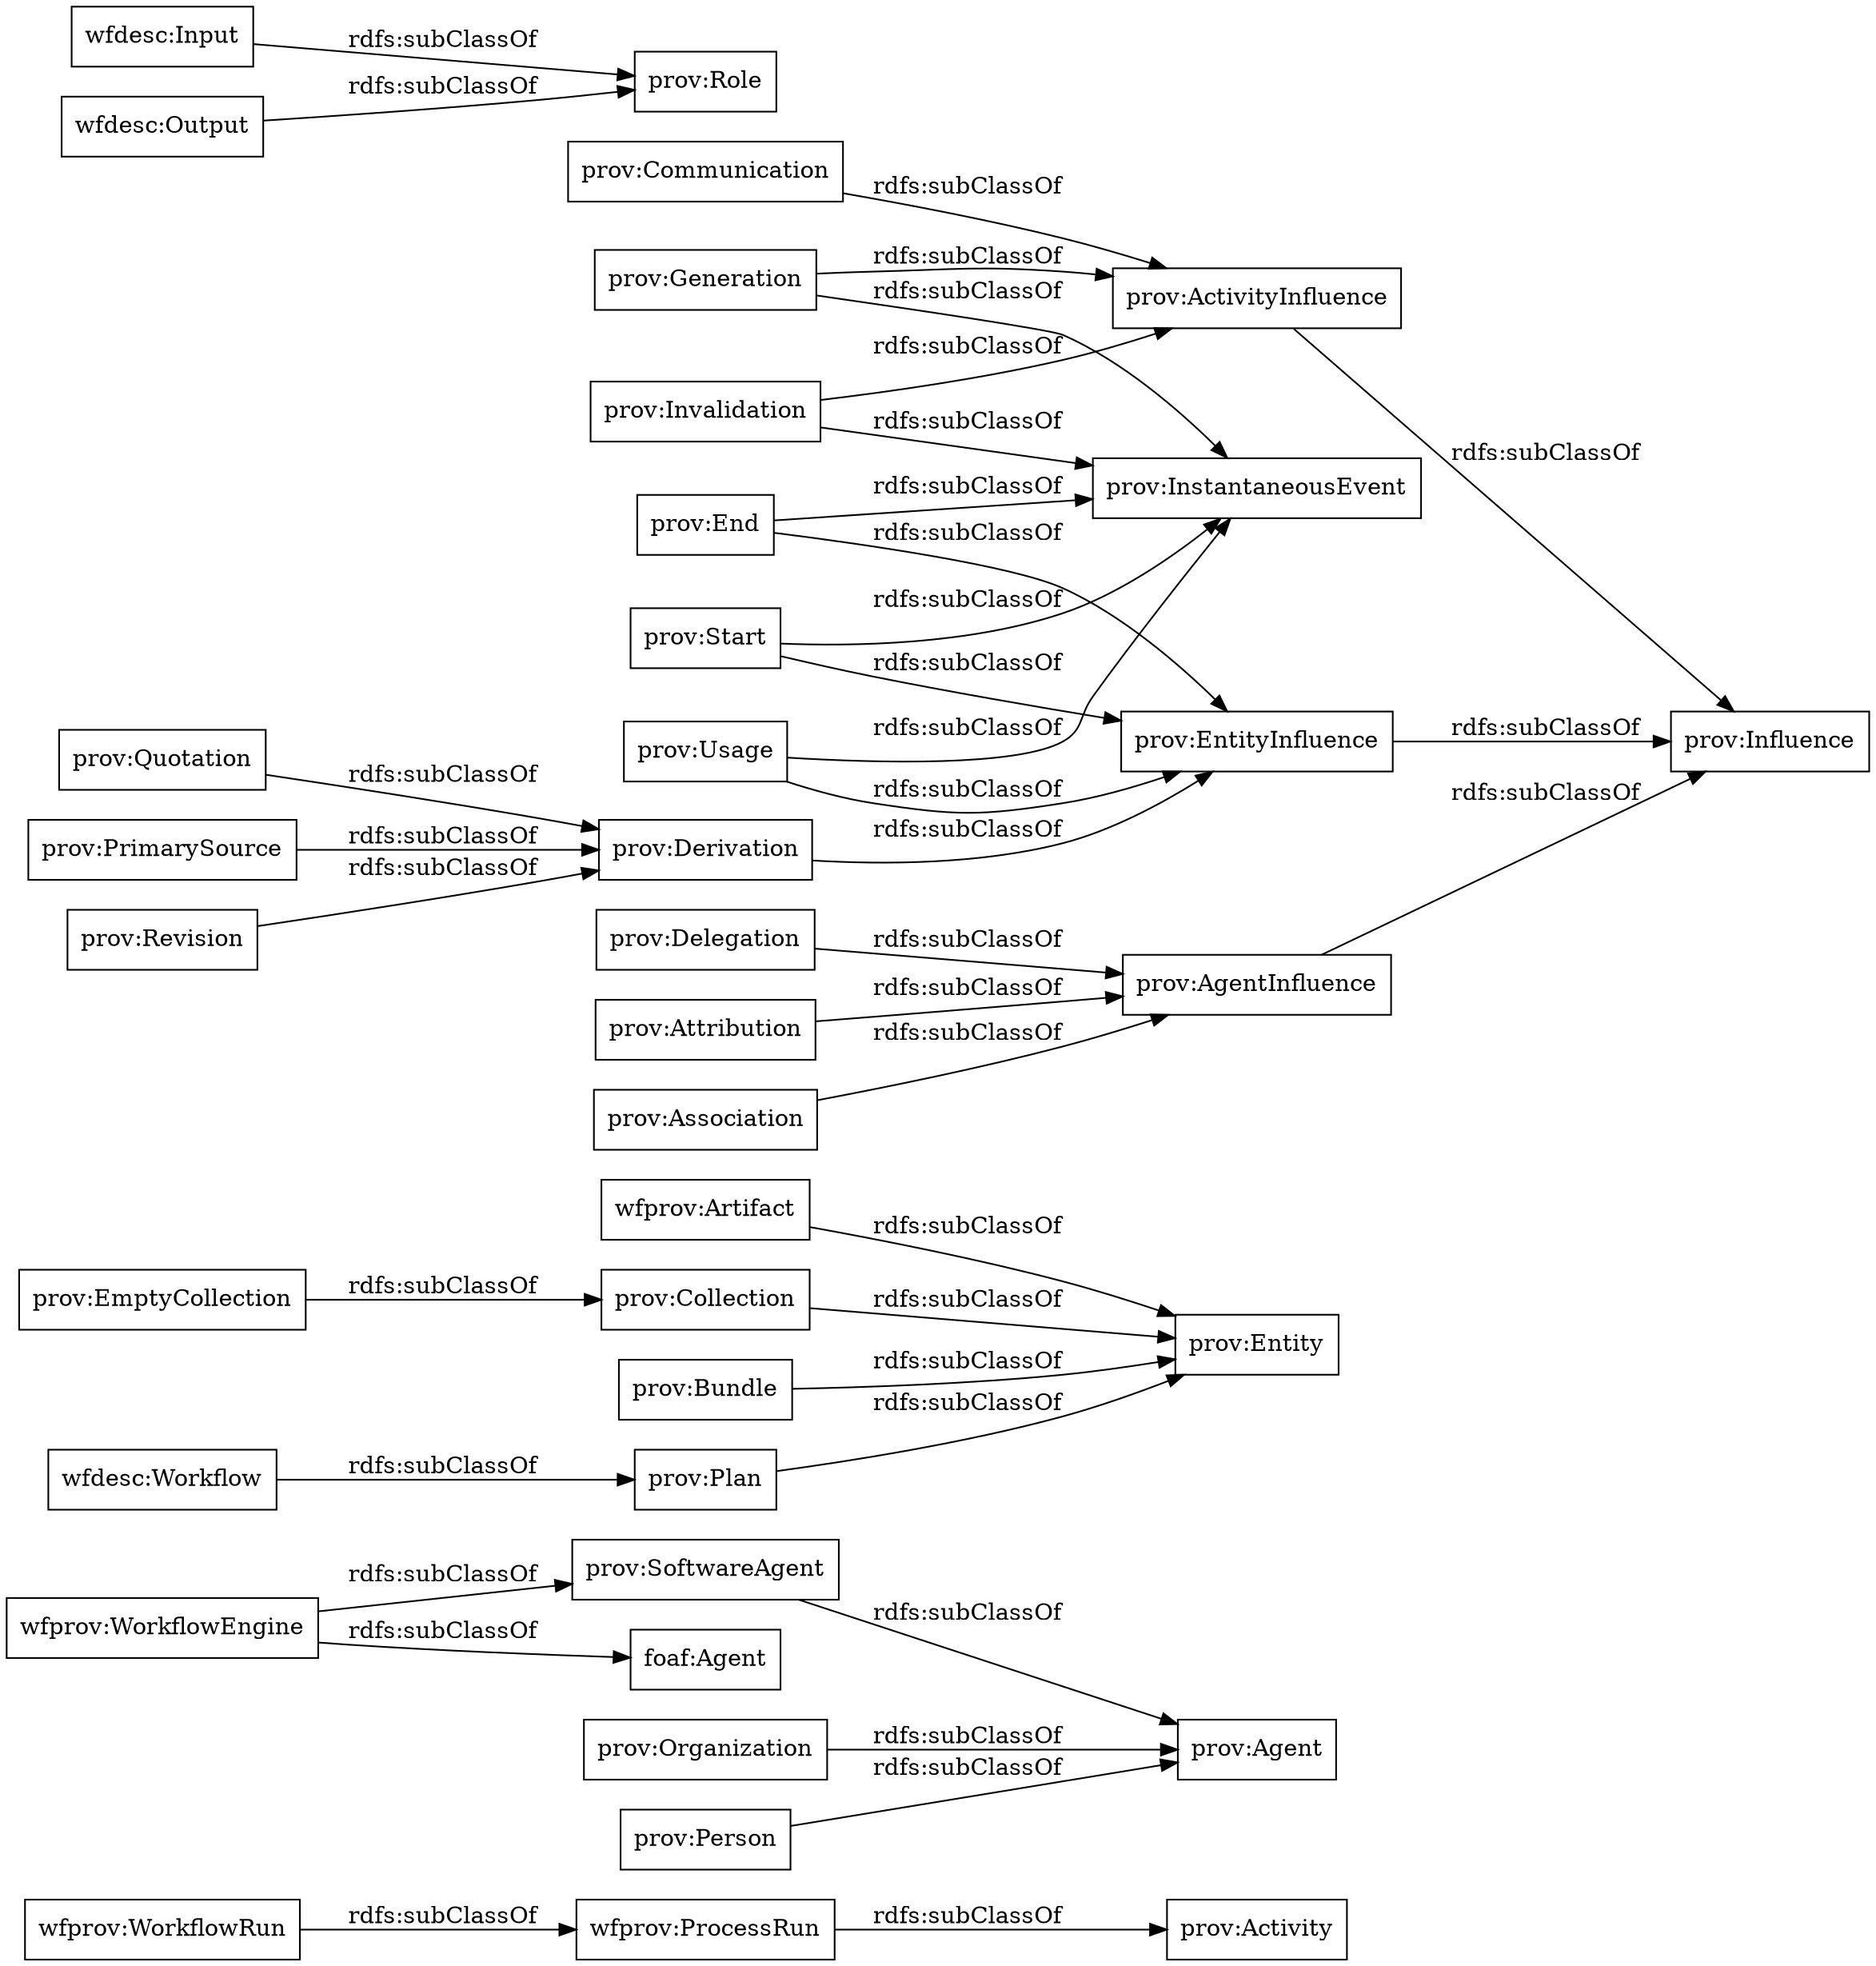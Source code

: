 digraph ar2dtool_diagram { 
rankdir=LR;
size="1000"
node [shape = rectangle, color="black"]; "wfprov:WorkflowRun" "wfprov:WorkflowEngine" "wfprov:ProcessRun" "wfprov:Artifact" "prov:Influence" "prov:End" "prov:Agent" "prov:Derivation" "prov:Role" "prov:Quotation" "prov:Collection" "prov:InstantaneousEvent" "prov:Delegation" "prov:Invalidation" "prov:Bundle" "prov:Usage" "prov:SoftwareAgent" "prov:Attribution" "prov:PrimarySource" "prov:ActivityInfluence" "prov:Organization" "prov:EmptyCollection" "prov:Entity" "prov:Revision" "prov:Communication" "prov:Association" "prov:Start" "prov:Plan" "prov:EntityInfluence" "prov:Activity" "prov:AgentInfluence" "prov:Generation" "prov:Person" ; /*classes style*/
	"prov:Revision" -> "prov:Derivation" [ label = "rdfs:subClassOf" ];
	"wfprov:ProcessRun" -> "prov:Activity" [ label = "rdfs:subClassOf" ];
	"wfdesc:Input" -> "prov:Role" [ label = "rdfs:subClassOf" ];
	"prov:Association" -> "prov:AgentInfluence" [ label = "rdfs:subClassOf" ];
	"wfprov:WorkflowEngine" -> "foaf:Agent" [ label = "rdfs:subClassOf" ];
	"wfprov:WorkflowEngine" -> "prov:SoftwareAgent" [ label = "rdfs:subClassOf" ];
	"prov:EmptyCollection" -> "prov:Collection" [ label = "rdfs:subClassOf" ];
	"prov:Derivation" -> "prov:EntityInfluence" [ label = "rdfs:subClassOf" ];
	"prov:Plan" -> "prov:Entity" [ label = "rdfs:subClassOf" ];
	"wfdesc:Workflow" -> "prov:Plan" [ label = "rdfs:subClassOf" ];
	"prov:Attribution" -> "prov:AgentInfluence" [ label = "rdfs:subClassOf" ];
	"prov:Bundle" -> "prov:Entity" [ label = "rdfs:subClassOf" ];
	"prov:Communication" -> "prov:ActivityInfluence" [ label = "rdfs:subClassOf" ];
	"prov:EntityInfluence" -> "prov:Influence" [ label = "rdfs:subClassOf" ];
	"prov:PrimarySource" -> "prov:Derivation" [ label = "rdfs:subClassOf" ];
	"wfprov:WorkflowRun" -> "wfprov:ProcessRun" [ label = "rdfs:subClassOf" ];
	"prov:SoftwareAgent" -> "prov:Agent" [ label = "rdfs:subClassOf" ];
	"prov:Person" -> "prov:Agent" [ label = "rdfs:subClassOf" ];
	"prov:Start" -> "prov:EntityInfluence" [ label = "rdfs:subClassOf" ];
	"prov:Start" -> "prov:InstantaneousEvent" [ label = "rdfs:subClassOf" ];
	"prov:Usage" -> "prov:InstantaneousEvent" [ label = "rdfs:subClassOf" ];
	"prov:Usage" -> "prov:EntityInfluence" [ label = "rdfs:subClassOf" ];
	"prov:Invalidation" -> "prov:ActivityInfluence" [ label = "rdfs:subClassOf" ];
	"prov:Invalidation" -> "prov:InstantaneousEvent" [ label = "rdfs:subClassOf" ];
	"prov:Generation" -> "prov:ActivityInfluence" [ label = "rdfs:subClassOf" ];
	"prov:Generation" -> "prov:InstantaneousEvent" [ label = "rdfs:subClassOf" ];
	"prov:AgentInfluence" -> "prov:Influence" [ label = "rdfs:subClassOf" ];
	"wfdesc:Output" -> "prov:Role" [ label = "rdfs:subClassOf" ];
	"prov:Quotation" -> "prov:Derivation" [ label = "rdfs:subClassOf" ];
	"prov:Collection" -> "prov:Entity" [ label = "rdfs:subClassOf" ];
	"prov:Organization" -> "prov:Agent" [ label = "rdfs:subClassOf" ];
	"prov:End" -> "prov:EntityInfluence" [ label = "rdfs:subClassOf" ];
	"prov:End" -> "prov:InstantaneousEvent" [ label = "rdfs:subClassOf" ];
	"prov:ActivityInfluence" -> "prov:Influence" [ label = "rdfs:subClassOf" ];
	"prov:Delegation" -> "prov:AgentInfluence" [ label = "rdfs:subClassOf" ];
	"wfprov:Artifact" -> "prov:Entity" [ label = "rdfs:subClassOf" ];

}
